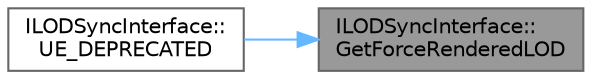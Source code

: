 digraph "ILODSyncInterface::GetForceRenderedLOD"
{
 // INTERACTIVE_SVG=YES
 // LATEX_PDF_SIZE
  bgcolor="transparent";
  edge [fontname=Helvetica,fontsize=10,labelfontname=Helvetica,labelfontsize=10];
  node [fontname=Helvetica,fontsize=10,shape=box,height=0.2,width=0.4];
  rankdir="RL";
  Node1 [id="Node000001",label="ILODSyncInterface::\lGetForceRenderedLOD",height=0.2,width=0.4,color="gray40", fillcolor="grey60", style="filled", fontcolor="black",tooltip="Returns the LOD that will be forced to use for rendering, or INDEX_NONE if there is no forced LOD for..."];
  Node1 -> Node2 [id="edge1_Node000001_Node000002",dir="back",color="steelblue1",style="solid",tooltip=" "];
  Node2 [id="Node000002",label="ILODSyncInterface::\lUE_DEPRECATED",height=0.2,width=0.4,color="grey40", fillcolor="white", style="filled",URL="$d6/d88/classILODSyncInterface.html#a07715e2b6c2192466ec4f8b0c1b55c62",tooltip=" "];
}
